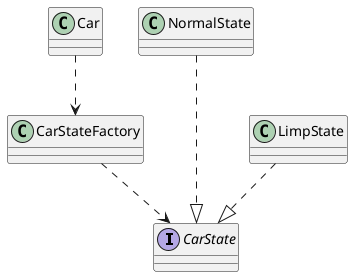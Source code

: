 @startuml

interface CarState {
}

Car ..> CarStateFactory
CarStateFactory ..> CarState
NormalState ...|> CarState
LimpState ..|> CarState


@enduml
